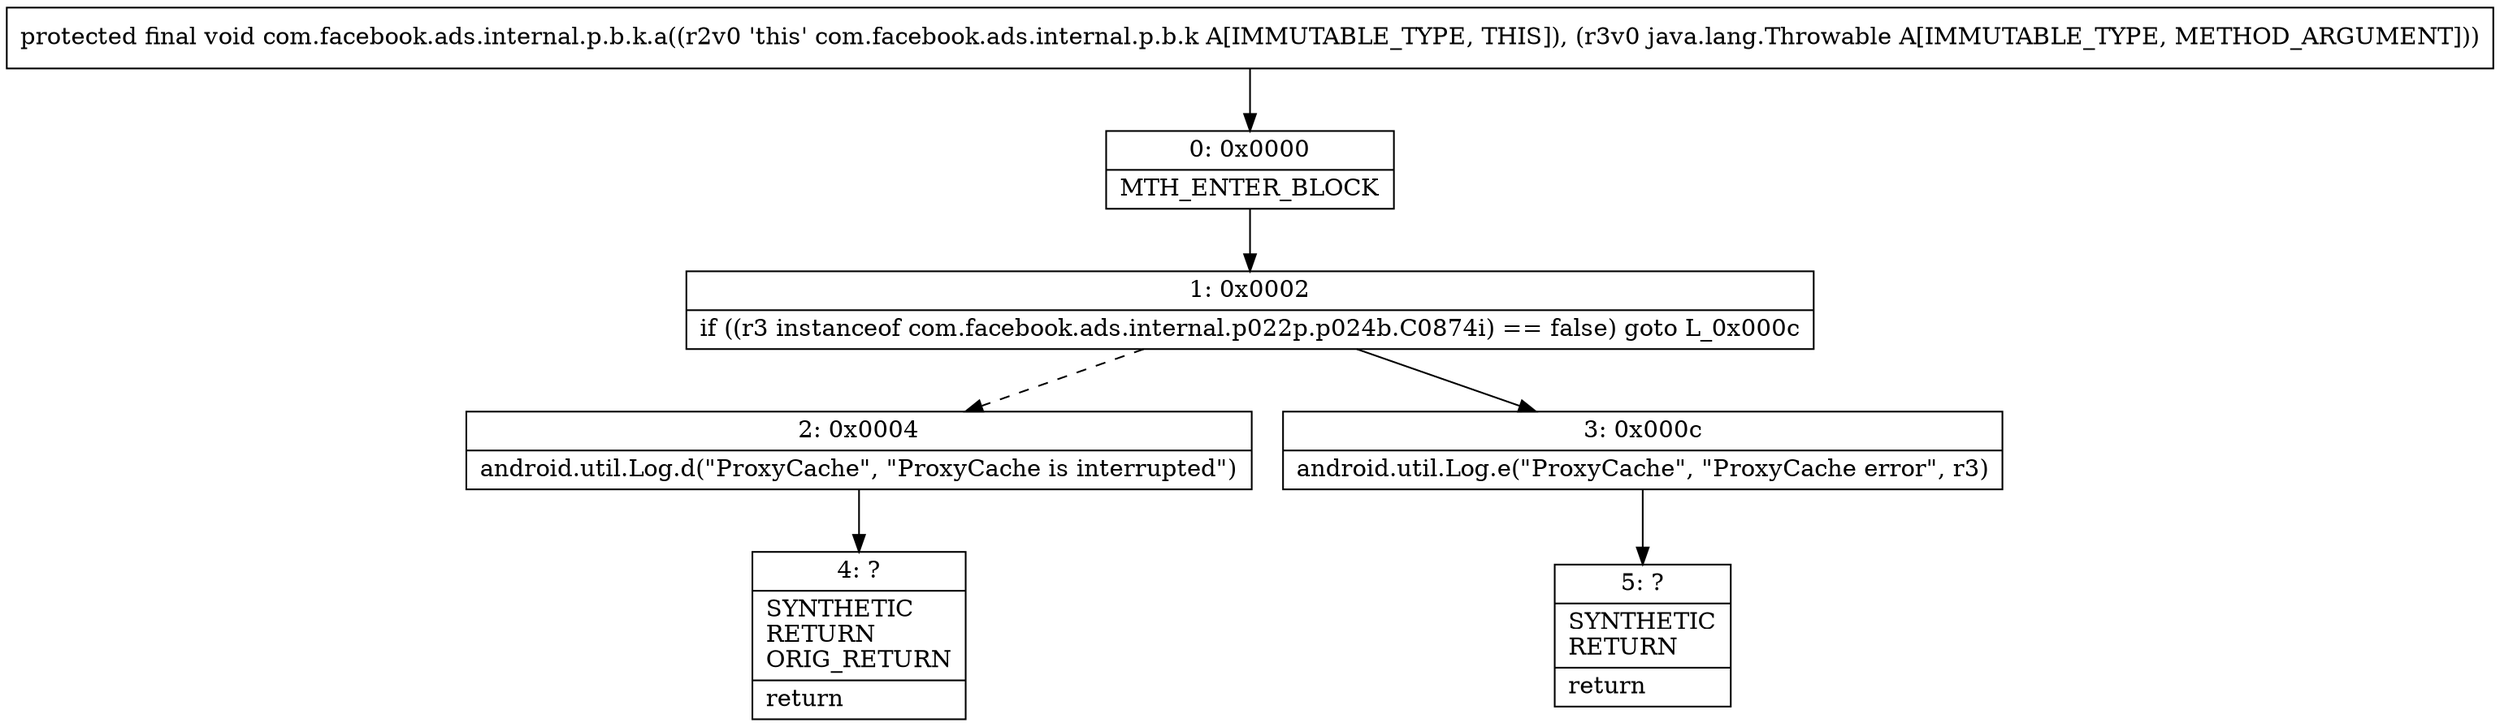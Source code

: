 digraph "CFG forcom.facebook.ads.internal.p.b.k.a(Ljava\/lang\/Throwable;)V" {
Node_0 [shape=record,label="{0\:\ 0x0000|MTH_ENTER_BLOCK\l}"];
Node_1 [shape=record,label="{1\:\ 0x0002|if ((r3 instanceof com.facebook.ads.internal.p022p.p024b.C0874i) == false) goto L_0x000c\l}"];
Node_2 [shape=record,label="{2\:\ 0x0004|android.util.Log.d(\"ProxyCache\", \"ProxyCache is interrupted\")\l}"];
Node_3 [shape=record,label="{3\:\ 0x000c|android.util.Log.e(\"ProxyCache\", \"ProxyCache error\", r3)\l}"];
Node_4 [shape=record,label="{4\:\ ?|SYNTHETIC\lRETURN\lORIG_RETURN\l|return\l}"];
Node_5 [shape=record,label="{5\:\ ?|SYNTHETIC\lRETURN\l|return\l}"];
MethodNode[shape=record,label="{protected final void com.facebook.ads.internal.p.b.k.a((r2v0 'this' com.facebook.ads.internal.p.b.k A[IMMUTABLE_TYPE, THIS]), (r3v0 java.lang.Throwable A[IMMUTABLE_TYPE, METHOD_ARGUMENT])) }"];
MethodNode -> Node_0;
Node_0 -> Node_1;
Node_1 -> Node_2[style=dashed];
Node_1 -> Node_3;
Node_2 -> Node_4;
Node_3 -> Node_5;
}

